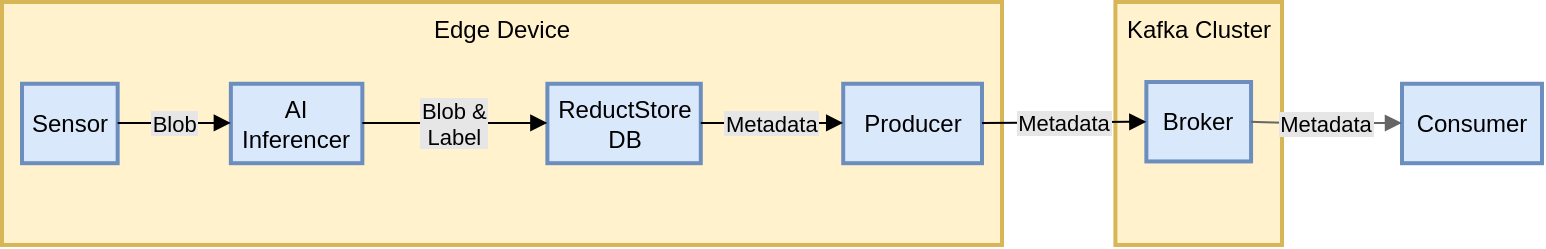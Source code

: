 <mxfile version="22.1.21" type="google">
  <diagram name="Page-1" id="jAifuNJDthCvdJXGJluR">
    <mxGraphModel grid="1" page="1" gridSize="10" guides="1" tooltips="1" connect="1" arrows="1" fold="1" pageScale="1" pageWidth="850" pageHeight="1100" math="0" shadow="0">
      <root>
        <mxCell id="0" />
        <mxCell id="1" parent="0" />
        <mxCell id="odjUMYwioPCcDqCYJ_V--32" value="Kafka Cluster" style="whiteSpace=wrap;strokeWidth=2;verticalAlign=top;fillColor=#fff2cc;strokeColor=#d6b656;" vertex="1" parent="1">
          <mxGeometry x="596.7" y="50" width="83.3" height="121.48" as="geometry" />
        </mxCell>
        <mxCell id="odjUMYwioPCcDqCYJ_V--33" value="Broker" style="whiteSpace=wrap;strokeWidth=2;fillColor=#dae8fc;strokeColor=#6c8ebf;" vertex="1" parent="1">
          <mxGeometry x="612.18" y="90" width="52.35" height="39.72" as="geometry" />
        </mxCell>
        <mxCell id="odjUMYwioPCcDqCYJ_V--45" value="Edge Device" style="whiteSpace=wrap;strokeWidth=2;verticalAlign=top;fillColor=#fff2cc;strokeColor=#d6b656;" vertex="1" parent="1">
          <mxGeometry x="40" y="50" width="500" height="121.48" as="geometry" />
        </mxCell>
        <mxCell id="odjUMYwioPCcDqCYJ_V--46" value="AI Inferencer" style="whiteSpace=wrap;strokeWidth=2;fillColor=#dae8fc;strokeColor=#6c8ebf;" vertex="1" parent="1">
          <mxGeometry x="154.435" y="90.883" width="65.739" height="39.715" as="geometry" />
        </mxCell>
        <mxCell id="odjUMYwioPCcDqCYJ_V--47" value="Sensor" style="whiteSpace=wrap;strokeWidth=2;fillColor=#dae8fc;strokeColor=#6c8ebf;" vertex="1" parent="1">
          <mxGeometry x="50" y="90.88" width="47.83" height="39.72" as="geometry" />
        </mxCell>
        <mxCell id="odjUMYwioPCcDqCYJ_V--48" value="ReductStore DB" style="whiteSpace=wrap;strokeWidth=2;fillColor=#dae8fc;strokeColor=#6c8ebf;" vertex="1" parent="1">
          <mxGeometry x="312.696" y="90.883" width="76.696" height="39.715" as="geometry" />
        </mxCell>
        <mxCell id="odjUMYwioPCcDqCYJ_V--49" value="Producer" style="whiteSpace=wrap;strokeWidth=2;fillColor=#dae8fc;strokeColor=#6c8ebf;" vertex="1" parent="1">
          <mxGeometry x="460.61" y="90.88" width="69.39" height="39.72" as="geometry" />
        </mxCell>
        <mxCell id="odjUMYwioPCcDqCYJ_V--50" value="Consumer" style="whiteSpace=wrap;strokeWidth=2;fillColor=#dae8fc;strokeColor=#6c8ebf;" vertex="1" parent="1">
          <mxGeometry x="740" y="90.88" width="70" height="39.72" as="geometry" />
        </mxCell>
        <mxCell id="odjUMYwioPCcDqCYJ_V--53" value="Blob" style="curved=1;startArrow=none;endArrow=block;exitX=0.994;exitY=0.493;entryX=-0.005;entryY=0.493;rounded=0;labelBackgroundColor=#E6E6E6;" edge="1" parent="1" source="odjUMYwioPCcDqCYJ_V--47" target="odjUMYwioPCcDqCYJ_V--46">
          <mxGeometry relative="1" as="geometry">
            <Array as="points" />
          </mxGeometry>
        </mxCell>
        <mxCell id="odjUMYwioPCcDqCYJ_V--54" value="Blob &amp;&#xa;Label" style="curved=1;startArrow=none;endArrow=block;exitX=0.996;exitY=0.493;entryX=0.002;entryY=0.493;rounded=0;labelBackgroundColor=#E6E6E6;" edge="1" parent="1" source="odjUMYwioPCcDqCYJ_V--46" target="odjUMYwioPCcDqCYJ_V--48">
          <mxGeometry x="-0.002" relative="1" as="geometry">
            <Array as="points" />
            <mxPoint as="offset" />
          </mxGeometry>
        </mxCell>
        <mxCell id="odjUMYwioPCcDqCYJ_V--55" value="Metadata" style="curved=1;startArrow=none;endArrow=block;exitX=0.999;exitY=0.493;entryX=-0.002;entryY=0.493;rounded=0;labelBackgroundColor=#E6E6E6;" edge="1" parent="1" source="odjUMYwioPCcDqCYJ_V--48" target="odjUMYwioPCcDqCYJ_V--49">
          <mxGeometry relative="1" as="geometry">
            <Array as="points" />
          </mxGeometry>
        </mxCell>
        <mxCell id="odjUMYwioPCcDqCYJ_V--62" value="Metadata" style="curved=1;startArrow=none;endArrow=block;exitX=0.994;exitY=0.493;rounded=0;labelBackgroundColor=#E6E6E6;entryX=0;entryY=0.5;entryDx=0;entryDy=0;" edge="1" parent="1" source="odjUMYwioPCcDqCYJ_V--49" target="odjUMYwioPCcDqCYJ_V--33">
          <mxGeometry relative="1" as="geometry">
            <Array as="points" />
            <mxPoint x="570" y="140" as="targetPoint" />
          </mxGeometry>
        </mxCell>
        <mxCell id="odjUMYwioPCcDqCYJ_V--65" value="Metadata" style="curved=1;startArrow=none;endArrow=block;exitX=1;exitY=0.5;entryX=0.004;entryY=0.493;rounded=0;fillColor=#f5f5f5;strokeColor=#666666;labelBorderColor=none;labelBackgroundColor=#E6E6E6;exitDx=0;exitDy=0;" edge="1" parent="1" source="odjUMYwioPCcDqCYJ_V--33" target="odjUMYwioPCcDqCYJ_V--50">
          <mxGeometry relative="1" as="geometry">
            <Array as="points">
              <mxPoint x="678.522" y="110.741" />
            </Array>
          </mxGeometry>
        </mxCell>
      </root>
    </mxGraphModel>
  </diagram>
</mxfile>
